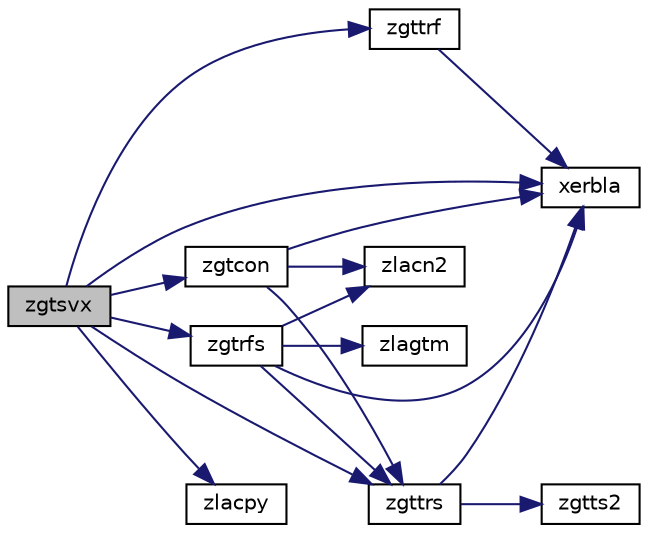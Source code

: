 digraph "zgtsvx"
{
 // LATEX_PDF_SIZE
  edge [fontname="Helvetica",fontsize="10",labelfontname="Helvetica",labelfontsize="10"];
  node [fontname="Helvetica",fontsize="10",shape=record];
  rankdir="LR";
  Node1 [label="zgtsvx",height=0.2,width=0.4,color="black", fillcolor="grey75", style="filled", fontcolor="black",tooltip="ZGTSVX computes the solution to system of linear equations A * X = B for GT matrices"];
  Node1 -> Node2 [color="midnightblue",fontsize="10",style="solid",fontname="Helvetica"];
  Node2 [label="xerbla",height=0.2,width=0.4,color="black", fillcolor="white", style="filled",URL="$xerbla_8f.html#a377ee61015baf8dea7770b3a404b1c07",tooltip="XERBLA"];
  Node1 -> Node3 [color="midnightblue",fontsize="10",style="solid",fontname="Helvetica"];
  Node3 [label="zgtcon",height=0.2,width=0.4,color="black", fillcolor="white", style="filled",URL="$zgtcon_8f.html#a245a808bba47aa88b0a67f9e518363bb",tooltip="ZGTCON"];
  Node3 -> Node2 [color="midnightblue",fontsize="10",style="solid",fontname="Helvetica"];
  Node3 -> Node4 [color="midnightblue",fontsize="10",style="solid",fontname="Helvetica"];
  Node4 [label="zgttrs",height=0.2,width=0.4,color="black", fillcolor="white", style="filled",URL="$zgttrs_8f.html#a5435936793916e289edd3a7322e770de",tooltip="ZGTTRS"];
  Node4 -> Node2 [color="midnightblue",fontsize="10",style="solid",fontname="Helvetica"];
  Node4 -> Node5 [color="midnightblue",fontsize="10",style="solid",fontname="Helvetica"];
  Node5 [label="zgtts2",height=0.2,width=0.4,color="black", fillcolor="white", style="filled",URL="$zgtts2_8f.html#a11d60b5dc29a0f78c56fea7e602ae5b7",tooltip="ZGTTS2 solves a system of linear equations with a tridiagonal matrix using the LU factorization compu..."];
  Node3 -> Node6 [color="midnightblue",fontsize="10",style="solid",fontname="Helvetica"];
  Node6 [label="zlacn2",height=0.2,width=0.4,color="black", fillcolor="white", style="filled",URL="$zlacn2_8f.html#a0fbe7a858e42dcf07db12aa892a9e513",tooltip="ZLACN2 estimates the 1-norm of a square matrix, using reverse communication for evaluating matrix-vec..."];
  Node1 -> Node7 [color="midnightblue",fontsize="10",style="solid",fontname="Helvetica"];
  Node7 [label="zgtrfs",height=0.2,width=0.4,color="black", fillcolor="white", style="filled",URL="$zgtrfs_8f.html#aef94b3e5def942900d60d274131ddf7e",tooltip="ZGTRFS"];
  Node7 -> Node2 [color="midnightblue",fontsize="10",style="solid",fontname="Helvetica"];
  Node7 -> Node4 [color="midnightblue",fontsize="10",style="solid",fontname="Helvetica"];
  Node7 -> Node6 [color="midnightblue",fontsize="10",style="solid",fontname="Helvetica"];
  Node7 -> Node8 [color="midnightblue",fontsize="10",style="solid",fontname="Helvetica"];
  Node8 [label="zlagtm",height=0.2,width=0.4,color="black", fillcolor="white", style="filled",URL="$zlagtm_8f.html#ae43681df271de49fc4fcac3c2287d6b1",tooltip="ZLAGTM performs a matrix-matrix product of the form C = αAB+βC, where A is a tridiagonal matrix,..."];
  Node1 -> Node9 [color="midnightblue",fontsize="10",style="solid",fontname="Helvetica"];
  Node9 [label="zgttrf",height=0.2,width=0.4,color="black", fillcolor="white", style="filled",URL="$zgttrf_8f.html#a148e6aee5b49528c292d9425e415c8ab",tooltip="ZGTTRF"];
  Node9 -> Node2 [color="midnightblue",fontsize="10",style="solid",fontname="Helvetica"];
  Node1 -> Node4 [color="midnightblue",fontsize="10",style="solid",fontname="Helvetica"];
  Node1 -> Node10 [color="midnightblue",fontsize="10",style="solid",fontname="Helvetica"];
  Node10 [label="zlacpy",height=0.2,width=0.4,color="black", fillcolor="white", style="filled",URL="$zlacpy_8f.html#a519ff79bf915433651747242f22078fb",tooltip="ZLACPY copies all or part of one two-dimensional array to another."];
}
